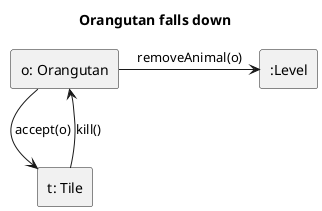 @startuml

skinparam classAttributeIconSize 0
skinparam guillemet false

rectangle "o: Orangutan" as o
rectangle ":Level" as l
rectangle "t: Tile" as t


title Orangutan falls down


o->t: accept(o)
t -down->o : kill()
o->l : removeAnimal(o)




@enduml
